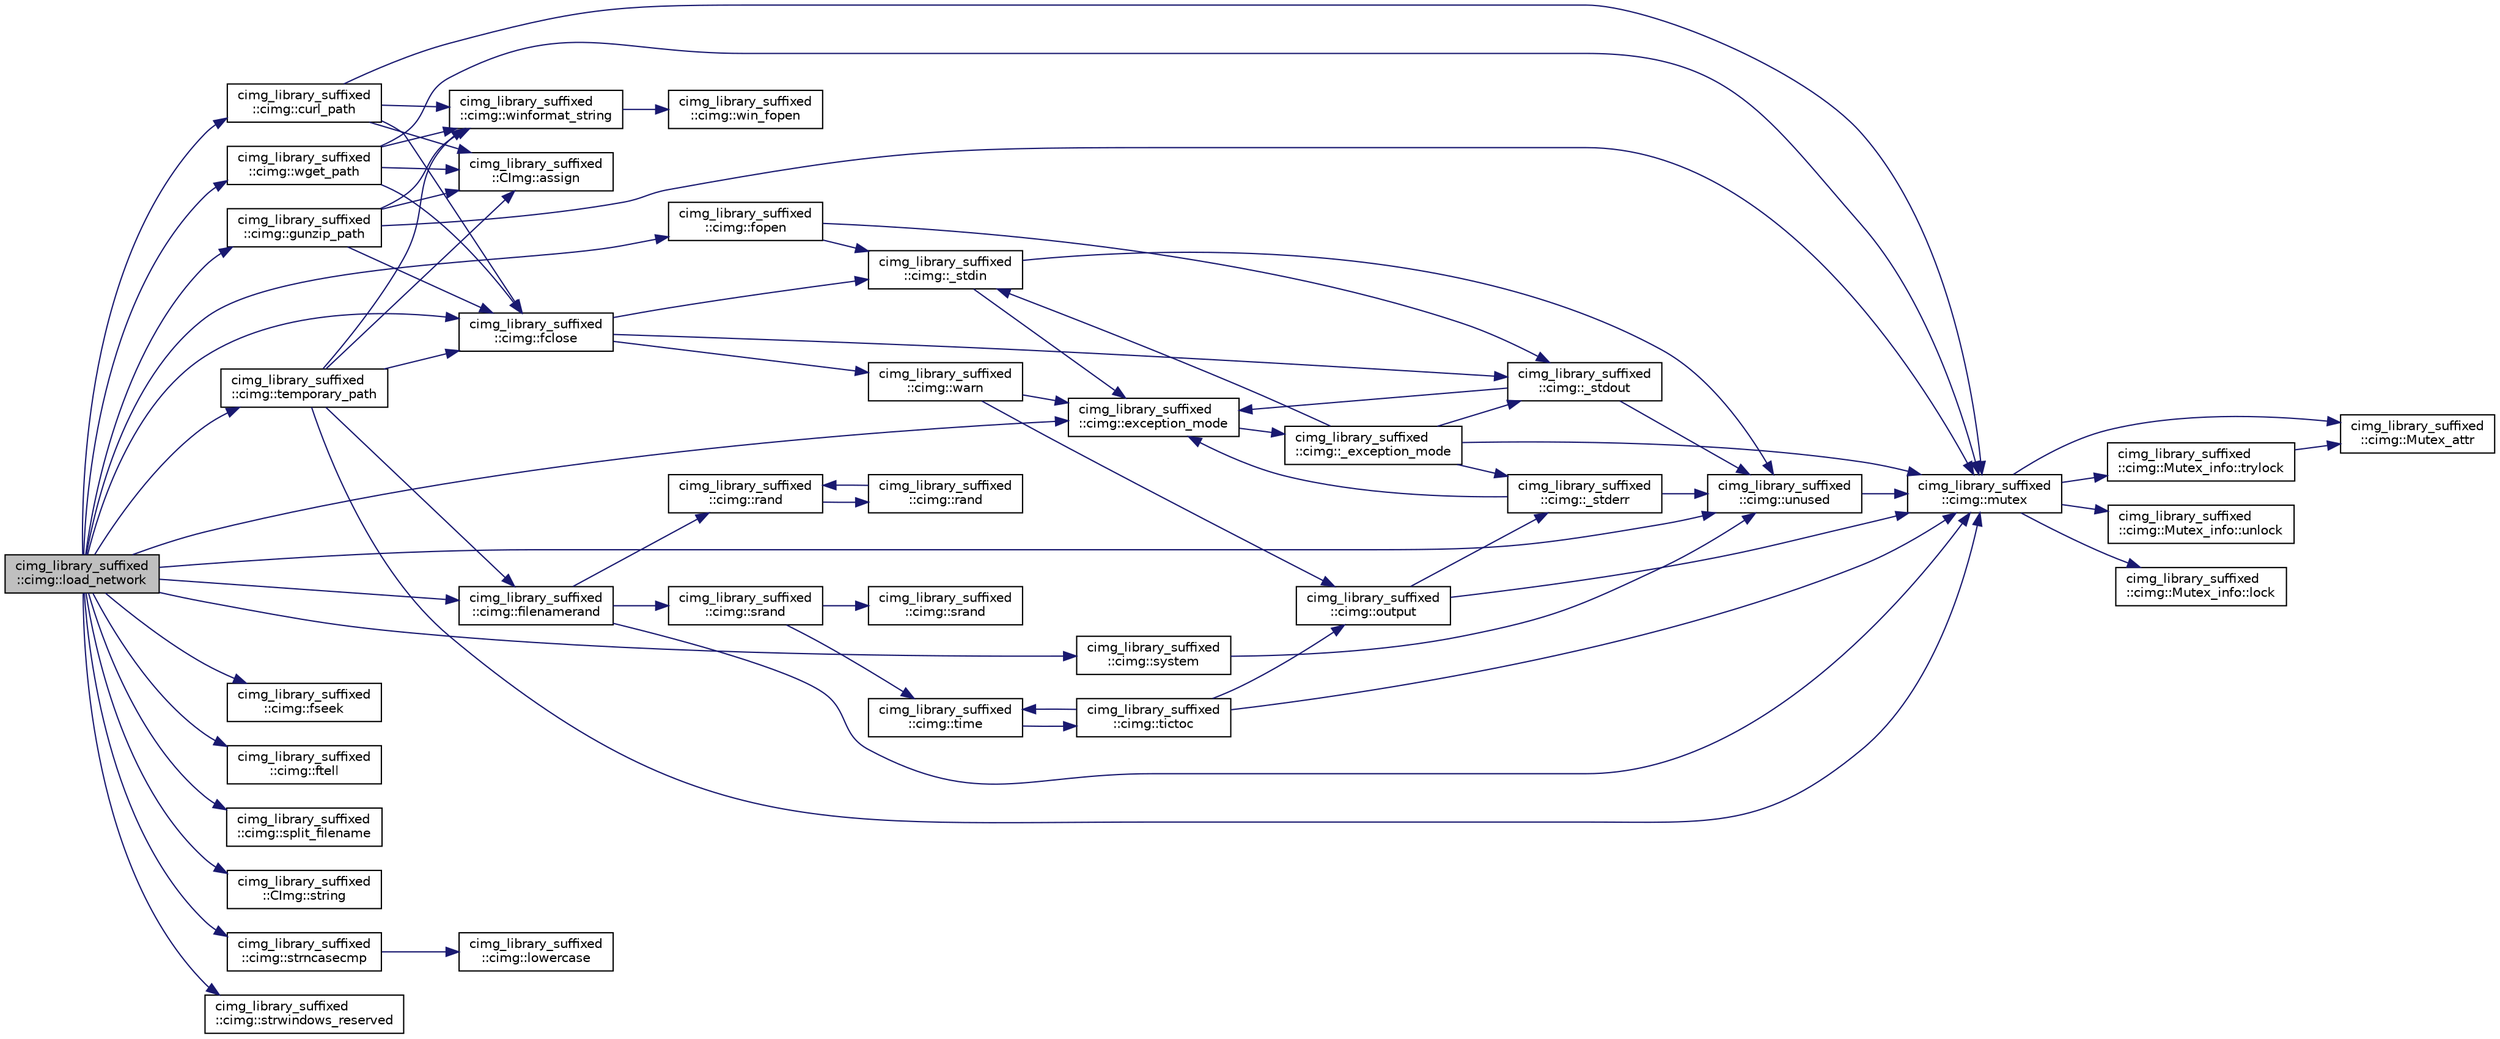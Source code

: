 digraph "cimg_library_suffixed::cimg::load_network"
{
 // INTERACTIVE_SVG=YES
  edge [fontname="Helvetica",fontsize="10",labelfontname="Helvetica",labelfontsize="10"];
  node [fontname="Helvetica",fontsize="10",shape=record];
  rankdir="LR";
  Node1973 [label="cimg_library_suffixed\l::cimg::load_network",height=0.2,width=0.4,color="black", fillcolor="grey75", style="filled", fontcolor="black"];
  Node1973 -> Node1974 [color="midnightblue",fontsize="10",style="solid",fontname="Helvetica"];
  Node1974 [label="cimg_library_suffixed\l::cimg::curl_path",height=0.2,width=0.4,color="black", fillcolor="white", style="filled",URL="$namespacecimg__library__suffixed_1_1cimg.html#aebd4f990c3e148573c96c04dbfdcc5c6",tooltip="Get/set path to the curl binary. "];
  Node1974 -> Node1975 [color="midnightblue",fontsize="10",style="solid",fontname="Helvetica"];
  Node1975 [label="cimg_library_suffixed\l::CImg::assign",height=0.2,width=0.4,color="black", fillcolor="white", style="filled",URL="$structcimg__library__suffixed_1_1_c_img.html#a82cf529dfcb37cbd01ad7f9bd76795d7",tooltip="Construct empty image . "];
  Node1974 -> Node1976 [color="midnightblue",fontsize="10",style="solid",fontname="Helvetica"];
  Node1976 [label="cimg_library_suffixed\l::cimg::fclose",height=0.2,width=0.4,color="black", fillcolor="white", style="filled",URL="$namespacecimg__library__suffixed_1_1cimg.html#ac436b94e6ffef5fd420bb3d7c05fd416",tooltip="Close a file. "];
  Node1976 -> Node1977 [color="midnightblue",fontsize="10",style="solid",fontname="Helvetica"];
  Node1977 [label="cimg_library_suffixed\l::cimg::_stdin",height=0.2,width=0.4,color="black", fillcolor="white", style="filled",URL="$namespacecimg__library__suffixed_1_1cimg.html#a01a3b743897290604513ea6d847c9886"];
  Node1977 -> Node1978 [color="midnightblue",fontsize="10",style="solid",fontname="Helvetica"];
  Node1978 [label="cimg_library_suffixed\l::cimg::exception_mode",height=0.2,width=0.4,color="black", fillcolor="white", style="filled",URL="$namespacecimg__library__suffixed_1_1cimg.html#aeafab144366eddd11360f32f468fa4af",tooltip="Set current  exception mode. "];
  Node1978 -> Node1979 [color="midnightblue",fontsize="10",style="solid",fontname="Helvetica"];
  Node1979 [label="cimg_library_suffixed\l::cimg::_exception_mode",height=0.2,width=0.4,color="black", fillcolor="white", style="filled",URL="$namespacecimg__library__suffixed_1_1cimg.html#a6c578f866de2be9be7e385d693c758c8"];
  Node1979 -> Node1980 [color="midnightblue",fontsize="10",style="solid",fontname="Helvetica"];
  Node1980 [label="cimg_library_suffixed\l::cimg::_stderr",height=0.2,width=0.4,color="black", fillcolor="white", style="filled",URL="$namespacecimg__library__suffixed_1_1cimg.html#aab8db7528c32a8fd3a3dc471e662782e"];
  Node1980 -> Node1978 [color="midnightblue",fontsize="10",style="solid",fontname="Helvetica"];
  Node1980 -> Node1981 [color="midnightblue",fontsize="10",style="solid",fontname="Helvetica"];
  Node1981 [label="cimg_library_suffixed\l::cimg::unused",height=0.2,width=0.4,color="black", fillcolor="white", style="filled",URL="$namespacecimg__library__suffixed_1_1cimg.html#a79aef0cbcf66ceb71c2b74cb66b4deb2",tooltip="Avoid warning messages due to unused parameters. Do nothing actually. "];
  Node1981 -> Node1982 [color="midnightblue",fontsize="10",style="solid",fontname="Helvetica"];
  Node1982 [label="cimg_library_suffixed\l::cimg::mutex",height=0.2,width=0.4,color="black", fillcolor="white", style="filled",URL="$namespacecimg__library__suffixed_1_1cimg.html#a9e739e4b4ac058abfba069466617b914"];
  Node1982 -> Node1983 [color="midnightblue",fontsize="10",style="solid",fontname="Helvetica"];
  Node1983 [label="cimg_library_suffixed\l::cimg::Mutex_attr",height=0.2,width=0.4,color="black", fillcolor="white", style="filled",URL="$namespacecimg__library__suffixed_1_1cimg.html#aa0e1bc96ae6e235dc5b67b8b0a466166"];
  Node1982 -> Node1984 [color="midnightblue",fontsize="10",style="solid",fontname="Helvetica"];
  Node1984 [label="cimg_library_suffixed\l::cimg::Mutex_info::unlock",height=0.2,width=0.4,color="black", fillcolor="white", style="filled",URL="$structcimg__library__suffixed_1_1cimg_1_1_mutex__info.html#afac3fa5f107ad4795fb867050f616555"];
  Node1982 -> Node1985 [color="midnightblue",fontsize="10",style="solid",fontname="Helvetica"];
  Node1985 [label="cimg_library_suffixed\l::cimg::Mutex_info::lock",height=0.2,width=0.4,color="black", fillcolor="white", style="filled",URL="$structcimg__library__suffixed_1_1cimg_1_1_mutex__info.html#a6cc8e26847a1aa649febed03d70182e7"];
  Node1982 -> Node1986 [color="midnightblue",fontsize="10",style="solid",fontname="Helvetica"];
  Node1986 [label="cimg_library_suffixed\l::cimg::Mutex_info::trylock",height=0.2,width=0.4,color="black", fillcolor="white", style="filled",URL="$structcimg__library__suffixed_1_1cimg_1_1_mutex__info.html#a9bf4ed1e1dfe6f28fa6250cd04f3c900"];
  Node1986 -> Node1983 [color="midnightblue",fontsize="10",style="solid",fontname="Helvetica"];
  Node1979 -> Node1977 [color="midnightblue",fontsize="10",style="solid",fontname="Helvetica"];
  Node1979 -> Node1987 [color="midnightblue",fontsize="10",style="solid",fontname="Helvetica"];
  Node1987 [label="cimg_library_suffixed\l::cimg::_stdout",height=0.2,width=0.4,color="black", fillcolor="white", style="filled",URL="$namespacecimg__library__suffixed_1_1cimg.html#a493220746e5df3466568bd7862825008"];
  Node1987 -> Node1978 [color="midnightblue",fontsize="10",style="solid",fontname="Helvetica"];
  Node1987 -> Node1981 [color="midnightblue",fontsize="10",style="solid",fontname="Helvetica"];
  Node1979 -> Node1982 [color="midnightblue",fontsize="10",style="solid",fontname="Helvetica"];
  Node1977 -> Node1981 [color="midnightblue",fontsize="10",style="solid",fontname="Helvetica"];
  Node1976 -> Node1987 [color="midnightblue",fontsize="10",style="solid",fontname="Helvetica"];
  Node1976 -> Node1988 [color="midnightblue",fontsize="10",style="solid",fontname="Helvetica"];
  Node1988 [label="cimg_library_suffixed\l::cimg::warn",height=0.2,width=0.4,color="black", fillcolor="white", style="filled",URL="$namespacecimg__library__suffixed_1_1cimg.html#acfd3624d72ed7f79c82ec45646c685e7",tooltip="Display a warning message on the default output stream. "];
  Node1988 -> Node1978 [color="midnightblue",fontsize="10",style="solid",fontname="Helvetica"];
  Node1988 -> Node1989 [color="midnightblue",fontsize="10",style="solid",fontname="Helvetica"];
  Node1989 [label="cimg_library_suffixed\l::cimg::output",height=0.2,width=0.4,color="black", fillcolor="white", style="filled",URL="$namespacecimg__library__suffixed_1_1cimg.html#ada686776cc71803df391eea79cd1b3e5",tooltip="Get/set default output stream for the  library messages. "];
  Node1989 -> Node1982 [color="midnightblue",fontsize="10",style="solid",fontname="Helvetica"];
  Node1989 -> Node1980 [color="midnightblue",fontsize="10",style="solid",fontname="Helvetica"];
  Node1974 -> Node1982 [color="midnightblue",fontsize="10",style="solid",fontname="Helvetica"];
  Node1974 -> Node1990 [color="midnightblue",fontsize="10",style="solid",fontname="Helvetica"];
  Node1990 [label="cimg_library_suffixed\l::cimg::winformat_string",height=0.2,width=0.4,color="black", fillcolor="white", style="filled",URL="$namespacecimg__library__suffixed_1_1cimg.html#a1b401761f9f3c1d01de8ec6ef6bec731"];
  Node1990 -> Node1991 [color="midnightblue",fontsize="10",style="solid",fontname="Helvetica"];
  Node1991 [label="cimg_library_suffixed\l::cimg::win_fopen",height=0.2,width=0.4,color="black", fillcolor="white", style="filled",URL="$namespacecimg__library__suffixed_1_1cimg.html#a9d486931d7eb759c7268b09a62cd3d28"];
  Node1973 -> Node1978 [color="midnightblue",fontsize="10",style="solid",fontname="Helvetica"];
  Node1973 -> Node1976 [color="midnightblue",fontsize="10",style="solid",fontname="Helvetica"];
  Node1973 -> Node1992 [color="midnightblue",fontsize="10",style="solid",fontname="Helvetica"];
  Node1992 [label="cimg_library_suffixed\l::cimg::filenamerand",height=0.2,width=0.4,color="black", fillcolor="white", style="filled",URL="$namespacecimg__library__suffixed_1_1cimg.html#ae92216bbc140ed7afef601f72ba2bd81"];
  Node1992 -> Node1982 [color="midnightblue",fontsize="10",style="solid",fontname="Helvetica"];
  Node1992 -> Node1993 [color="midnightblue",fontsize="10",style="solid",fontname="Helvetica"];
  Node1993 [label="cimg_library_suffixed\l::cimg::rand",height=0.2,width=0.4,color="black", fillcolor="white", style="filled",URL="$namespacecimg__library__suffixed_1_1cimg.html#ab7c09300be61c8a3361c379069100252",tooltip="Return a random variable uniformely distributed between [val_min,val_max]. "];
  Node1993 -> Node1994 [color="midnightblue",fontsize="10",style="solid",fontname="Helvetica"];
  Node1994 [label="cimg_library_suffixed\l::cimg::rand",height=0.2,width=0.4,color="black", fillcolor="white", style="filled",URL="$namespacecimg__library__suffixed_1_1cimg.html#af5cd3397f819c13ccb17e05a7db736b1",tooltip="Return a random variable uniformely distributed between [0,val_max]. "];
  Node1994 -> Node1993 [color="midnightblue",fontsize="10",style="solid",fontname="Helvetica"];
  Node1992 -> Node1995 [color="midnightblue",fontsize="10",style="solid",fontname="Helvetica"];
  Node1995 [label="cimg_library_suffixed\l::cimg::srand",height=0.2,width=0.4,color="black", fillcolor="white", style="filled",URL="$namespacecimg__library__suffixed_1_1cimg.html#ab77520695d7b96687093353c613c410c"];
  Node1995 -> Node1996 [color="midnightblue",fontsize="10",style="solid",fontname="Helvetica"];
  Node1996 [label="cimg_library_suffixed\l::cimg::time",height=0.2,width=0.4,color="black", fillcolor="white", style="filled",URL="$namespacecimg__library__suffixed_1_1cimg.html#a71a3c7b37befc7a4313dfcdd80271bce",tooltip="Return the value of a system timer, with a millisecond precision. "];
  Node1996 -> Node1997 [color="midnightblue",fontsize="10",style="solid",fontname="Helvetica"];
  Node1997 [label="cimg_library_suffixed\l::cimg::tictoc",height=0.2,width=0.4,color="black", fillcolor="white", style="filled",URL="$namespacecimg__library__suffixed_1_1cimg.html#ab47e3a7718b582df77725470f3824eb4"];
  Node1997 -> Node1982 [color="midnightblue",fontsize="10",style="solid",fontname="Helvetica"];
  Node1997 -> Node1996 [color="midnightblue",fontsize="10",style="solid",fontname="Helvetica"];
  Node1997 -> Node1989 [color="midnightblue",fontsize="10",style="solid",fontname="Helvetica"];
  Node1995 -> Node1998 [color="midnightblue",fontsize="10",style="solid",fontname="Helvetica"];
  Node1998 [label="cimg_library_suffixed\l::cimg::srand",height=0.2,width=0.4,color="black", fillcolor="white", style="filled",URL="$namespacecimg__library__suffixed_1_1cimg.html#abae779a6d52b74e3a46e75a6c5b6e49e"];
  Node1973 -> Node1999 [color="midnightblue",fontsize="10",style="solid",fontname="Helvetica"];
  Node1999 [label="cimg_library_suffixed\l::cimg::fopen",height=0.2,width=0.4,color="black", fillcolor="white", style="filled",URL="$namespacecimg__library__suffixed_1_1cimg.html#a9aafdb8732ff87625052ce2723f8a516",tooltip="Open a file. "];
  Node1999 -> Node1977 [color="midnightblue",fontsize="10",style="solid",fontname="Helvetica"];
  Node1999 -> Node1987 [color="midnightblue",fontsize="10",style="solid",fontname="Helvetica"];
  Node1973 -> Node2000 [color="midnightblue",fontsize="10",style="solid",fontname="Helvetica"];
  Node2000 [label="cimg_library_suffixed\l::cimg::fseek",height=0.2,width=0.4,color="black", fillcolor="white", style="filled",URL="$namespacecimg__library__suffixed_1_1cimg.html#a03dbe74029b194eca4b86c10e9fbd1fc",tooltip="Version of &#39;fseek()&#39; that supports >=64bits offsets everywhere (for Windows). "];
  Node1973 -> Node2001 [color="midnightblue",fontsize="10",style="solid",fontname="Helvetica"];
  Node2001 [label="cimg_library_suffixed\l::cimg::ftell",height=0.2,width=0.4,color="black", fillcolor="white", style="filled",URL="$namespacecimg__library__suffixed_1_1cimg.html#a6fe7b32c5cfeef7ec973b4cbb538683a",tooltip="Version of &#39;ftell()&#39; that supports >=64bits offsets everywhere (for Windows). "];
  Node1973 -> Node2002 [color="midnightblue",fontsize="10",style="solid",fontname="Helvetica"];
  Node2002 [label="cimg_library_suffixed\l::cimg::gunzip_path",height=0.2,width=0.4,color="black", fillcolor="white", style="filled",URL="$namespacecimg__library__suffixed_1_1cimg.html#a7b4390d7bec2ffbf27d108f1c3a699e0",tooltip="Get/set path to the gunzip binary. "];
  Node2002 -> Node1975 [color="midnightblue",fontsize="10",style="solid",fontname="Helvetica"];
  Node2002 -> Node1976 [color="midnightblue",fontsize="10",style="solid",fontname="Helvetica"];
  Node2002 -> Node1982 [color="midnightblue",fontsize="10",style="solid",fontname="Helvetica"];
  Node2002 -> Node1990 [color="midnightblue",fontsize="10",style="solid",fontname="Helvetica"];
  Node1973 -> Node2003 [color="midnightblue",fontsize="10",style="solid",fontname="Helvetica"];
  Node2003 [label="cimg_library_suffixed\l::cimg::split_filename",height=0.2,width=0.4,color="black", fillcolor="white", style="filled",URL="$namespacecimg__library__suffixed_1_1cimg.html#a61e1cd854cf93fdf3f6d06525e1590c5",tooltip="Split filename into two C-strings body and extension. "];
  Node1973 -> Node2004 [color="midnightblue",fontsize="10",style="solid",fontname="Helvetica"];
  Node2004 [label="cimg_library_suffixed\l::CImg::string",height=0.2,width=0.4,color="black", fillcolor="white", style="filled",URL="$structcimg__library__suffixed_1_1_c_img.html#a1a6afc9cde7f9cdfa0d2711dd39f83b8",tooltip="Return an image containing the ascii codes of the specified string. "];
  Node1973 -> Node2005 [color="midnightblue",fontsize="10",style="solid",fontname="Helvetica"];
  Node2005 [label="cimg_library_suffixed\l::cimg::strncasecmp",height=0.2,width=0.4,color="black", fillcolor="white", style="filled",URL="$namespacecimg__library__suffixed_1_1cimg.html#a1304046a29511fe0a015173e46607229",tooltip="Compare the first l characters of two C-strings, ignoring the case. "];
  Node2005 -> Node2006 [color="midnightblue",fontsize="10",style="solid",fontname="Helvetica"];
  Node2006 [label="cimg_library_suffixed\l::cimg::lowercase",height=0.2,width=0.4,color="black", fillcolor="white", style="filled",URL="$namespacecimg__library__suffixed_1_1cimg.html#ac9cf8d2a803d13d85e7fcc48fee55587",tooltip="Convert ascii character to lower case. "];
  Node1973 -> Node2007 [color="midnightblue",fontsize="10",style="solid",fontname="Helvetica"];
  Node2007 [label="cimg_library_suffixed\l::cimg::strwindows_reserved",height=0.2,width=0.4,color="black", fillcolor="white", style="filled",URL="$namespacecimg__library__suffixed_1_1cimg.html#a3dff5896c142fb4f9dbd2d49facd33c0",tooltip="Replace reserved characters (for Windows filename) by another character. "];
  Node1973 -> Node2008 [color="midnightblue",fontsize="10",style="solid",fontname="Helvetica"];
  Node2008 [label="cimg_library_suffixed\l::cimg::system",height=0.2,width=0.4,color="black", fillcolor="white", style="filled",URL="$namespacecimg__library__suffixed_1_1cimg.html#a5ddfa532b09b12973f543977f1f688da"];
  Node2008 -> Node1981 [color="midnightblue",fontsize="10",style="solid",fontname="Helvetica"];
  Node1973 -> Node2009 [color="midnightblue",fontsize="10",style="solid",fontname="Helvetica"];
  Node2009 [label="cimg_library_suffixed\l::cimg::temporary_path",height=0.2,width=0.4,color="black", fillcolor="white", style="filled",URL="$namespacecimg__library__suffixed_1_1cimg.html#ae9af8e17db04e875db3b45cbe58892d6",tooltip="Get/set path to store temporary files. "];
  Node2009 -> Node1982 [color="midnightblue",fontsize="10",style="solid",fontname="Helvetica"];
  Node2009 -> Node1975 [color="midnightblue",fontsize="10",style="solid",fontname="Helvetica"];
  Node2009 -> Node1992 [color="midnightblue",fontsize="10",style="solid",fontname="Helvetica"];
  Node2009 -> Node1990 [color="midnightblue",fontsize="10",style="solid",fontname="Helvetica"];
  Node2009 -> Node1976 [color="midnightblue",fontsize="10",style="solid",fontname="Helvetica"];
  Node1973 -> Node1981 [color="midnightblue",fontsize="10",style="solid",fontname="Helvetica"];
  Node1973 -> Node2010 [color="midnightblue",fontsize="10",style="solid",fontname="Helvetica"];
  Node2010 [label="cimg_library_suffixed\l::cimg::wget_path",height=0.2,width=0.4,color="black", fillcolor="white", style="filled",URL="$namespacecimg__library__suffixed_1_1cimg.html#a36ccf2e6a6542f4e93eac819cf5d91ba",tooltip="Get/set path to the wget binary. "];
  Node2010 -> Node1982 [color="midnightblue",fontsize="10",style="solid",fontname="Helvetica"];
  Node2010 -> Node1975 [color="midnightblue",fontsize="10",style="solid",fontname="Helvetica"];
  Node2010 -> Node1976 [color="midnightblue",fontsize="10",style="solid",fontname="Helvetica"];
  Node2010 -> Node1990 [color="midnightblue",fontsize="10",style="solid",fontname="Helvetica"];
}
